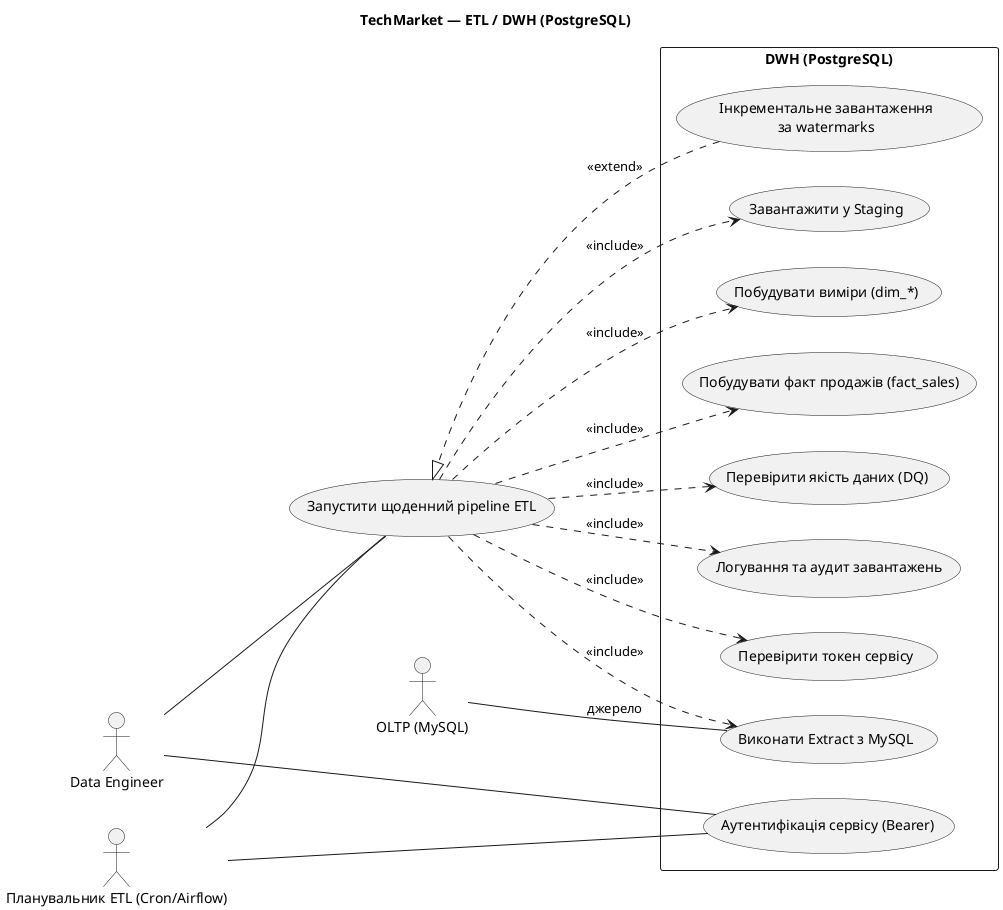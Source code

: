 @startuml TechMarket_ETL_DWH
title TechMarket — ETL / DWH (PostgreSQL)
left to right direction

actor "Data Engineer" as DE
actor "Планувальник ETL (Cron/Airflow)" as Sched
actor "OLTP (MySQL)" as OLTP

rectangle "DWH (PostgreSQL)" as DWH {
  usecase "Виконати Extract з MySQL" as E1
  usecase "Завантажити у Staging" as E2
  usecase "Побудувати виміри (dim_*)" as E3
  usecase "Побудувати факт продажів (fact_sales)" as E4
  usecase "Інкрементальне завантаження\nза watermarks" as E5
  usecase "Перевірити якість даних (DQ)" as E6
  usecase "Логування та аудит завантажень" as E7
  
  ' Service auth use cases (Bearer)
  usecase "Аутентифікація сервісу (Bearer)" as SA1
  usecase "Перевірити токен сервісу" as SA2
}

usecase "Запустити щоденний pipeline ETL" as PIPE
PIPE ..> E1 : <<include>>
PIPE ..> E2 : <<include>>
PIPE ..> E3 : <<include>>
PIPE ..> E4 : <<include>>
PIPE ..> E6 : <<include>>
PIPE ..> E7 : <<include>>
PIPE ..> SA2 : <<include>>
E5 ..|> PIPE : <<extend>>

DE -- PIPE
Sched -- PIPE
DE -- SA1
Sched -- SA1
OLTP -- E1 : джерело

@enduml
